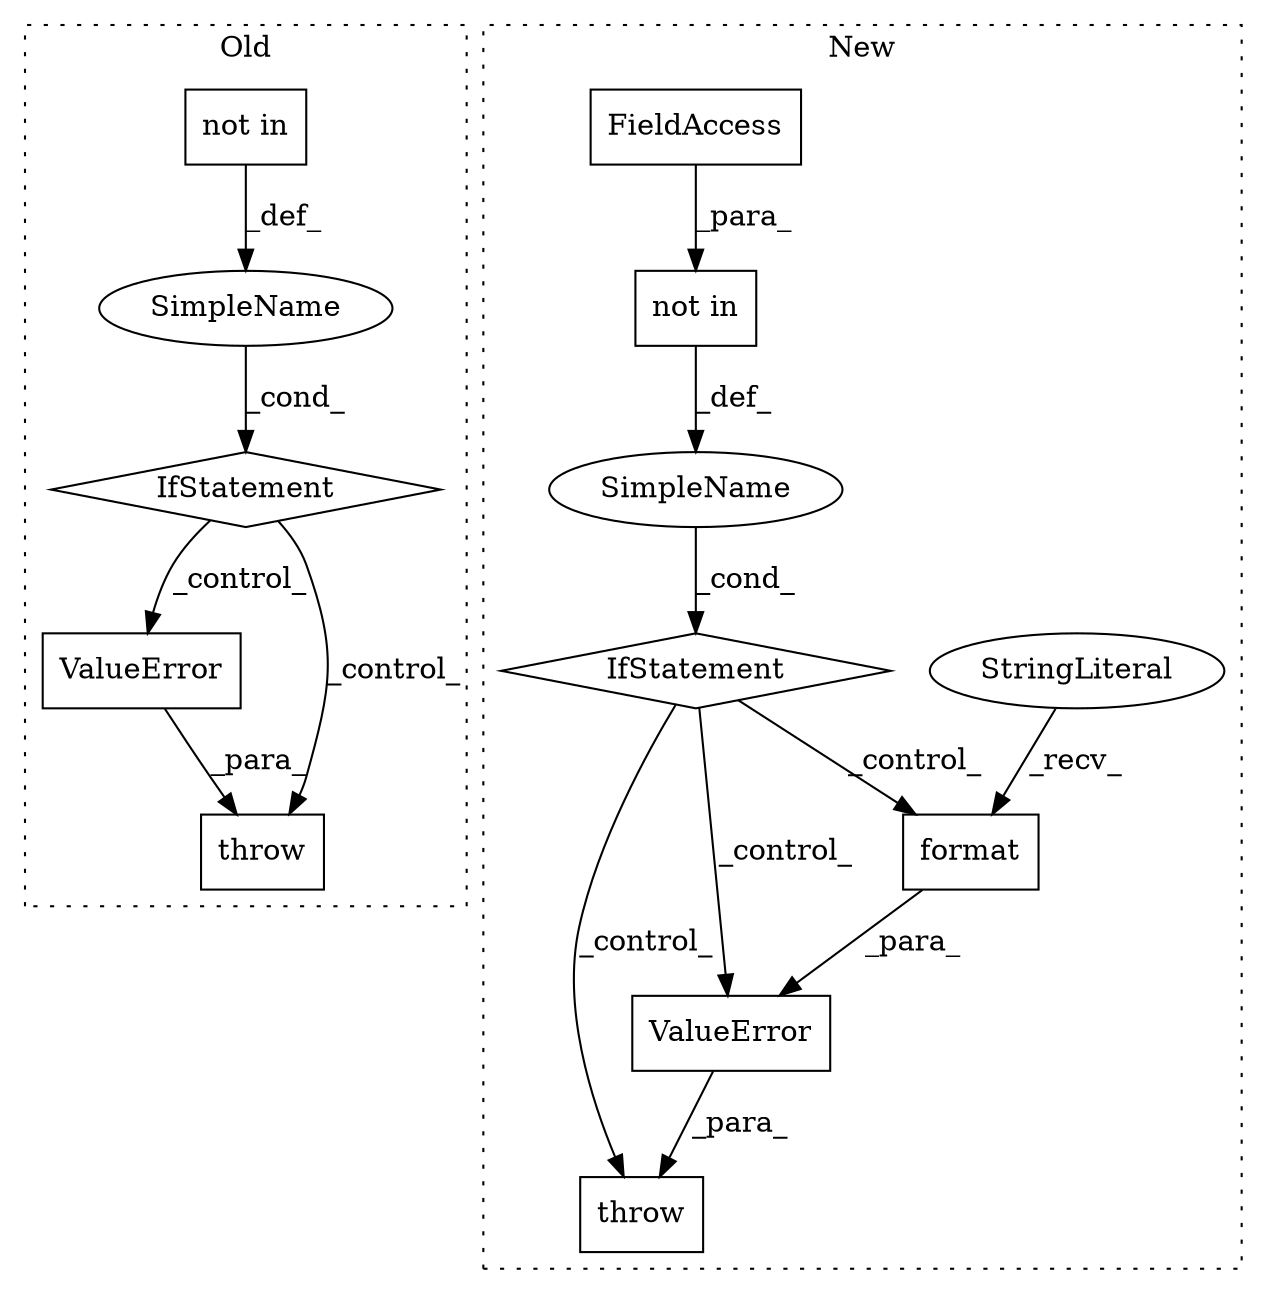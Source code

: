 digraph G {
subgraph cluster0 {
1 [label="ValueError" a="32" s="1175,1307" l="11,1" shape="box"];
3 [label="throw" a="53" s="1169" l="6" shape="box"];
4 [label="SimpleName" a="42" s="" l="" shape="ellipse"];
10 [label="not in" a="108" s="1084" l="75" shape="box"];
12 [label="IfStatement" a="25" s="1076,1159" l="8,2" shape="diamond"];
label = "Old";
style="dotted";
}
subgraph cluster1 {
2 [label="not in" a="108" s="1167" l="42" shape="box"];
5 [label="throw" a="53" s="1219" l="6" shape="box"];
6 [label="ValueError" a="32" s="1225,1325" l="11,1" shape="box"];
7 [label="SimpleName" a="42" s="" l="" shape="ellipse"];
8 [label="format" a="32" s="1282,1324" l="7,1" shape="box"];
9 [label="StringLiteral" a="45" s="1236" l="45" shape="ellipse"];
11 [label="IfStatement" a="25" s="1159,1209" l="8,2" shape="diamond"];
13 [label="FieldAccess" a="22" s="1167" l="10" shape="box"];
label = "New";
style="dotted";
}
1 -> 3 [label="_para_"];
2 -> 7 [label="_def_"];
4 -> 12 [label="_cond_"];
6 -> 5 [label="_para_"];
7 -> 11 [label="_cond_"];
8 -> 6 [label="_para_"];
9 -> 8 [label="_recv_"];
10 -> 4 [label="_def_"];
11 -> 5 [label="_control_"];
11 -> 6 [label="_control_"];
11 -> 8 [label="_control_"];
12 -> 3 [label="_control_"];
12 -> 1 [label="_control_"];
13 -> 2 [label="_para_"];
}
